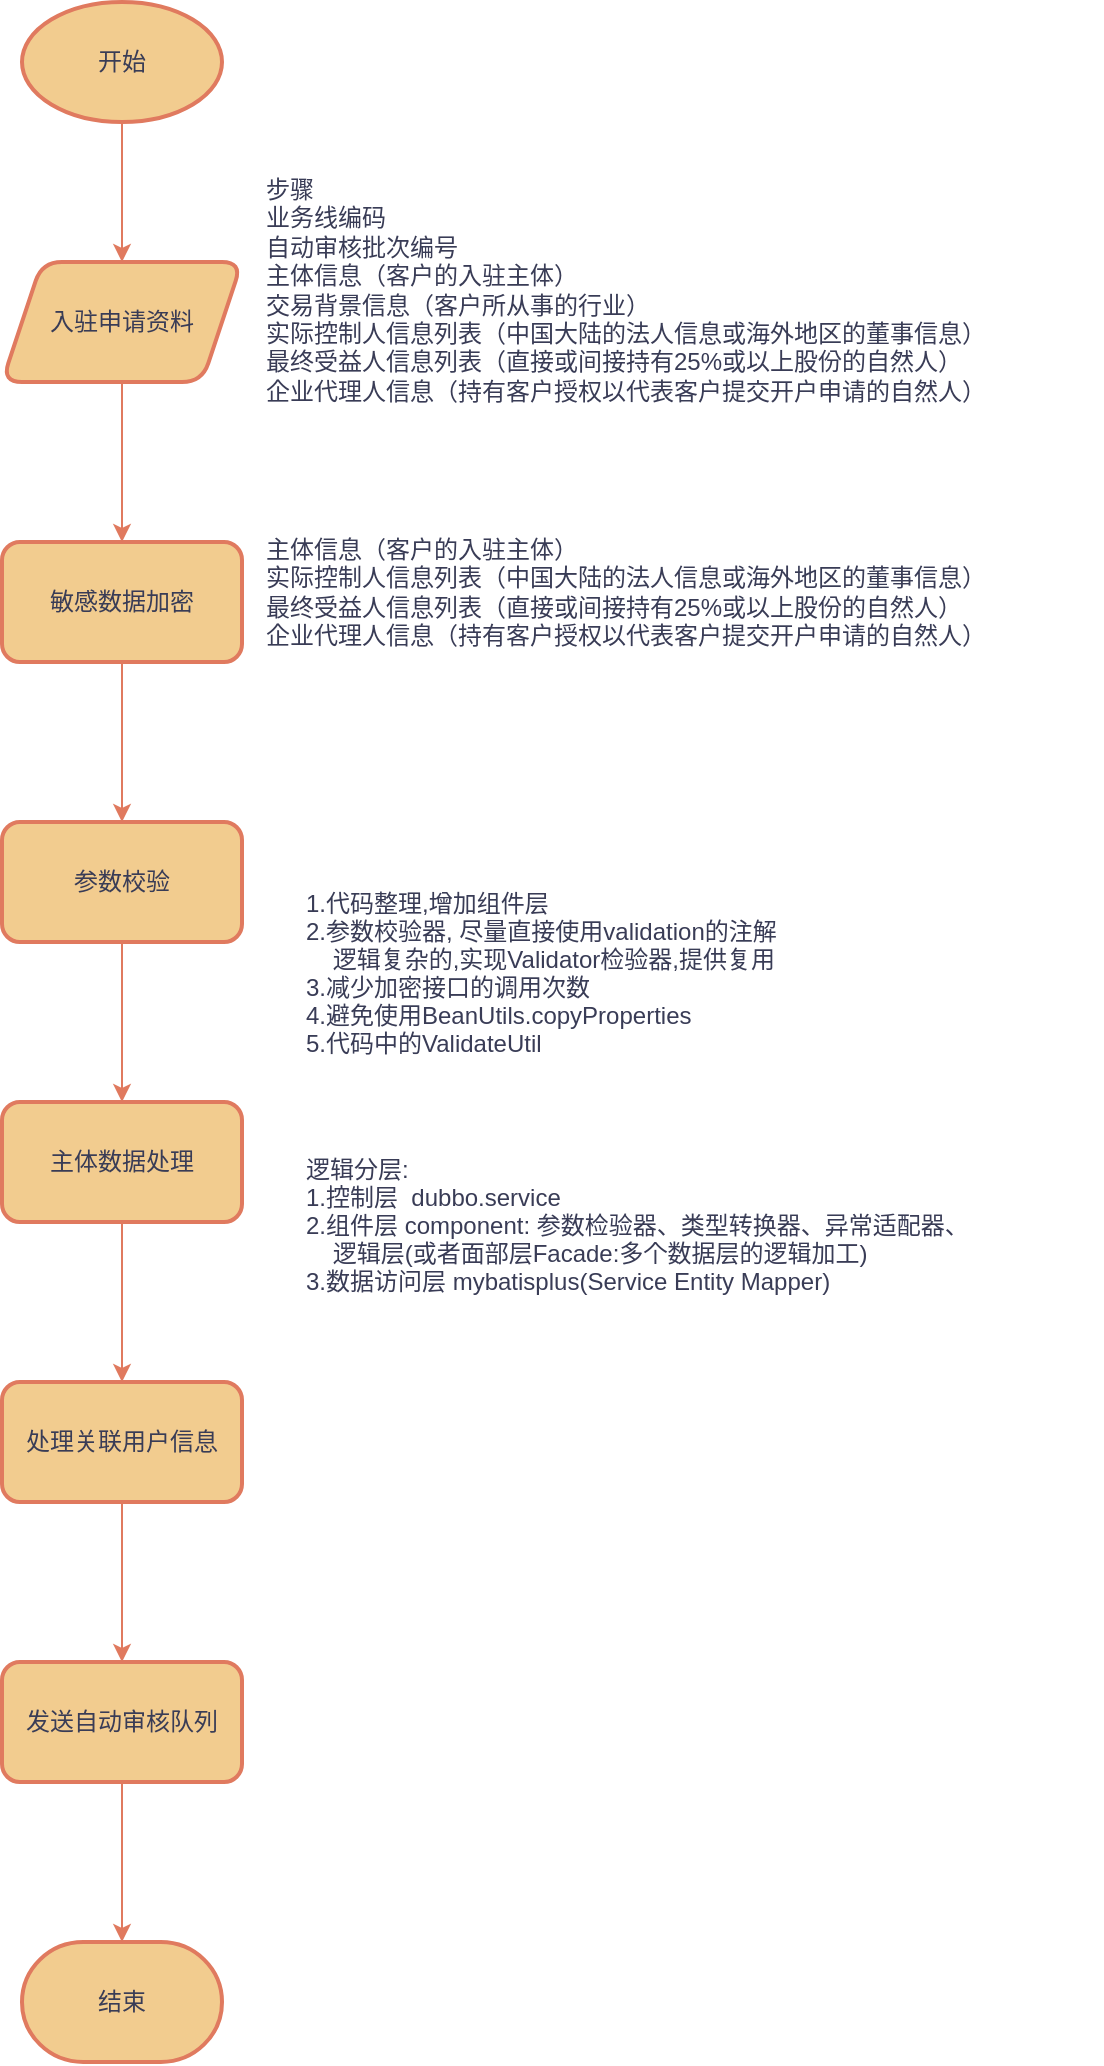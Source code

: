 <mxfile version="25.0.3">
  <diagram name="Page 2" id="f50cWnhNKc0xasic3wzm">
    <mxGraphModel dx="-348" dy="3061" grid="1" gridSize="10" guides="1" tooltips="1" connect="1" arrows="1" fold="1" page="1" pageScale="1" pageWidth="827" pageHeight="1169" math="0" shadow="0">
      <root>
        <mxCell id="0" />
        <mxCell id="1" parent="0" />
        <mxCell id="WJBm6pe73H-23jdvLBGB-31" value="" style="edgeStyle=orthogonalEdgeStyle;rounded=1;orthogonalLoop=1;jettySize=auto;html=1;labelBackgroundColor=none;fontColor=default;strokeColor=#E07A5F;" parent="1" source="WJBm6pe73H-23jdvLBGB-29" edge="1">
          <mxGeometry relative="1" as="geometry">
            <mxPoint x="1990" y="-2140" as="targetPoint" />
          </mxGeometry>
        </mxCell>
        <mxCell id="WJBm6pe73H-23jdvLBGB-29" value="开始" style="strokeWidth=2;html=1;shape=mxgraph.flowchart.start_1;whiteSpace=wrap;rounded=1;labelBackgroundColor=none;fillColor=#F2CC8F;strokeColor=#E07A5F;fontColor=#393C56;" parent="1" vertex="1">
          <mxGeometry x="1940" y="-2270" width="100" height="60" as="geometry" />
        </mxCell>
        <mxCell id="WJBm6pe73H-23jdvLBGB-33" value="步骤&#xa;业务线编码&#xa;自动审核批次编号&#xa;主体信息（客户的入驻主体）&#xa;交易背景信息（客户所从事的行业）&#xa;实际控制人信息列表（中国大陆的法人信息或海外地区的董事信息）&#xa;最终受益人信息列表（直接或间接持有25%或以上股份的自然人）&#xa;企业代理人信息（持有客户授权以代表客户提交开户申请的自然人）" style="text;whiteSpace=wrap;rounded=1;labelBackgroundColor=none;fontColor=#393C56;" parent="1" vertex="1">
          <mxGeometry x="2060" y="-2190" width="390" height="140" as="geometry" />
        </mxCell>
        <mxCell id="WJBm6pe73H-23jdvLBGB-52" value="" style="edgeStyle=orthogonalEdgeStyle;rounded=1;orthogonalLoop=1;jettySize=auto;html=1;labelBackgroundColor=none;fontColor=default;strokeColor=#E07A5F;" parent="1" source="WJBm6pe73H-23jdvLBGB-34" target="WJBm6pe73H-23jdvLBGB-51" edge="1">
          <mxGeometry relative="1" as="geometry" />
        </mxCell>
        <mxCell id="WJBm6pe73H-23jdvLBGB-34" value="敏感数据加密" style="whiteSpace=wrap;html=1;strokeWidth=2;rounded=1;labelBackgroundColor=none;fillColor=#F2CC8F;strokeColor=#E07A5F;fontColor=#393C56;" parent="1" vertex="1">
          <mxGeometry x="1930" y="-2000" width="120" height="60" as="geometry" />
        </mxCell>
        <mxCell id="WJBm6pe73H-23jdvLBGB-36" value="主体信息（客户的入驻主体）&#xa;实际控制人信息列表（中国大陆的法人信息或海外地区的董事信息）&#xa;最终受益人信息列表（直接或间接持有25%或以上股份的自然人）&#xa;企业代理人信息（持有客户授权以代表客户提交开户申请的自然人）" style="text;whiteSpace=wrap;rounded=1;labelBackgroundColor=none;fontColor=#393C56;" parent="1" vertex="1">
          <mxGeometry x="2060" y="-2010" width="390" height="100" as="geometry" />
        </mxCell>
        <mxCell id="WJBm6pe73H-23jdvLBGB-57" value="" style="edgeStyle=orthogonalEdgeStyle;rounded=1;orthogonalLoop=1;jettySize=auto;html=1;labelBackgroundColor=none;fontColor=default;strokeColor=#E07A5F;" parent="1" source="WJBm6pe73H-23jdvLBGB-51" target="WJBm6pe73H-23jdvLBGB-56" edge="1">
          <mxGeometry relative="1" as="geometry" />
        </mxCell>
        <mxCell id="WJBm6pe73H-23jdvLBGB-51" value="参数校验" style="whiteSpace=wrap;html=1;strokeWidth=2;rounded=1;labelBackgroundColor=none;fillColor=#F2CC8F;strokeColor=#E07A5F;fontColor=#393C56;" parent="1" vertex="1">
          <mxGeometry x="1930" y="-1860" width="120" height="60" as="geometry" />
        </mxCell>
        <mxCell id="WJBm6pe73H-23jdvLBGB-62" value="" style="edgeStyle=orthogonalEdgeStyle;rounded=1;orthogonalLoop=1;jettySize=auto;html=1;labelBackgroundColor=none;fontColor=default;strokeColor=#E07A5F;" parent="1" source="WJBm6pe73H-23jdvLBGB-56" target="WJBm6pe73H-23jdvLBGB-61" edge="1">
          <mxGeometry relative="1" as="geometry" />
        </mxCell>
        <mxCell id="WJBm6pe73H-23jdvLBGB-56" value="主体数据处理" style="whiteSpace=wrap;html=1;strokeWidth=2;rounded=1;labelBackgroundColor=none;fillColor=#F2CC8F;strokeColor=#E07A5F;fontColor=#393C56;" parent="1" vertex="1">
          <mxGeometry x="1930" y="-1720" width="120" height="60" as="geometry" />
        </mxCell>
        <mxCell id="IPhyt0qINTzPltnLsMEy-11" value="" style="edgeStyle=orthogonalEdgeStyle;rounded=1;orthogonalLoop=1;jettySize=auto;html=1;labelBackgroundColor=none;fontColor=default;strokeColor=#E07A5F;" parent="1" source="WJBm6pe73H-23jdvLBGB-61" target="IPhyt0qINTzPltnLsMEy-10" edge="1">
          <mxGeometry relative="1" as="geometry" />
        </mxCell>
        <mxCell id="WJBm6pe73H-23jdvLBGB-61" value="处理关联用户信息" style="whiteSpace=wrap;html=1;strokeWidth=2;rounded=1;labelBackgroundColor=none;fillColor=#F2CC8F;strokeColor=#E07A5F;fontColor=#393C56;" parent="1" vertex="1">
          <mxGeometry x="1930" y="-1580" width="120" height="60" as="geometry" />
        </mxCell>
        <mxCell id="WJBm6pe73H-23jdvLBGB-68" style="edgeStyle=orthogonalEdgeStyle;rounded=1;orthogonalLoop=1;jettySize=auto;html=1;labelBackgroundColor=none;fontColor=default;strokeColor=#E07A5F;" parent="1" source="WJBm6pe73H-23jdvLBGB-66" target="WJBm6pe73H-23jdvLBGB-34" edge="1">
          <mxGeometry relative="1" as="geometry" />
        </mxCell>
        <mxCell id="WJBm6pe73H-23jdvLBGB-66" value="入驻申请资料" style="shape=parallelogram;perimeter=parallelogramPerimeter;whiteSpace=wrap;html=1;fixedSize=1;strokeWidth=2;rounded=1;labelBackgroundColor=none;fillColor=#F2CC8F;strokeColor=#E07A5F;fontColor=#393C56;" parent="1" vertex="1">
          <mxGeometry x="1930" y="-2140" width="120" height="60" as="geometry" />
        </mxCell>
        <mxCell id="IPhyt0qINTzPltnLsMEy-10" value="发送自动审核队列" style="whiteSpace=wrap;html=1;strokeWidth=2;rounded=1;labelBackgroundColor=none;fillColor=#F2CC8F;strokeColor=#E07A5F;fontColor=#393C56;" parent="1" vertex="1">
          <mxGeometry x="1930" y="-1440" width="120" height="60" as="geometry" />
        </mxCell>
        <mxCell id="IPhyt0qINTzPltnLsMEy-14" value="结束" style="strokeWidth=2;html=1;shape=mxgraph.flowchart.terminator;whiteSpace=wrap;rounded=1;labelBackgroundColor=none;fillColor=#F2CC8F;strokeColor=#E07A5F;fontColor=#393C56;" parent="1" vertex="1">
          <mxGeometry x="1940" y="-1300" width="100" height="60" as="geometry" />
        </mxCell>
        <mxCell id="IPhyt0qINTzPltnLsMEy-15" style="edgeStyle=orthogonalEdgeStyle;rounded=1;orthogonalLoop=1;jettySize=auto;html=1;entryX=0.5;entryY=0;entryDx=0;entryDy=0;entryPerimeter=0;labelBackgroundColor=none;fontColor=default;strokeColor=#E07A5F;" parent="1" source="IPhyt0qINTzPltnLsMEy-10" target="IPhyt0qINTzPltnLsMEy-14" edge="1">
          <mxGeometry relative="1" as="geometry" />
        </mxCell>
        <mxCell id="WJBm6pe73H-23jdvLBGB-58" value="1.代码整理,增加组件层&#xa;2.参数校验器, 尽量直接使用validation的注解&#xa;    逻辑复杂的,实现Validator检验器,提供复用&#xa;3.减少加密接口的调用次数&#xa;4.避免使用BeanUtils.copyProperties&#xa;5.代码中的ValidateUtil" style="group;container=0;align=left;rounded=1;labelBackgroundColor=none;fontColor=#393C56;" parent="1" vertex="1" connectable="0">
          <mxGeometry x="2080" y="-1833" width="400" height="93" as="geometry" />
        </mxCell>
        <mxCell id="IPhyt0qINTzPltnLsMEy-18" value="逻辑分层:&#xa;1.控制层  dubbo.service&#xa;2.组件层 component: 参数检验器、类型转换器、异常适配器、&#xa;    逻辑层(或者面部层Facade:多个数据层的逻辑加工)&#xa;3.数据访问层 mybatisplus(Service Entity Mapper)" style="group;container=0;align=left;rounded=1;labelBackgroundColor=none;fontColor=#393C56;" parent="1" vertex="1" connectable="0">
          <mxGeometry x="2080" y="-1700" width="400" height="80" as="geometry" />
        </mxCell>
      </root>
    </mxGraphModel>
  </diagram>
</mxfile>
